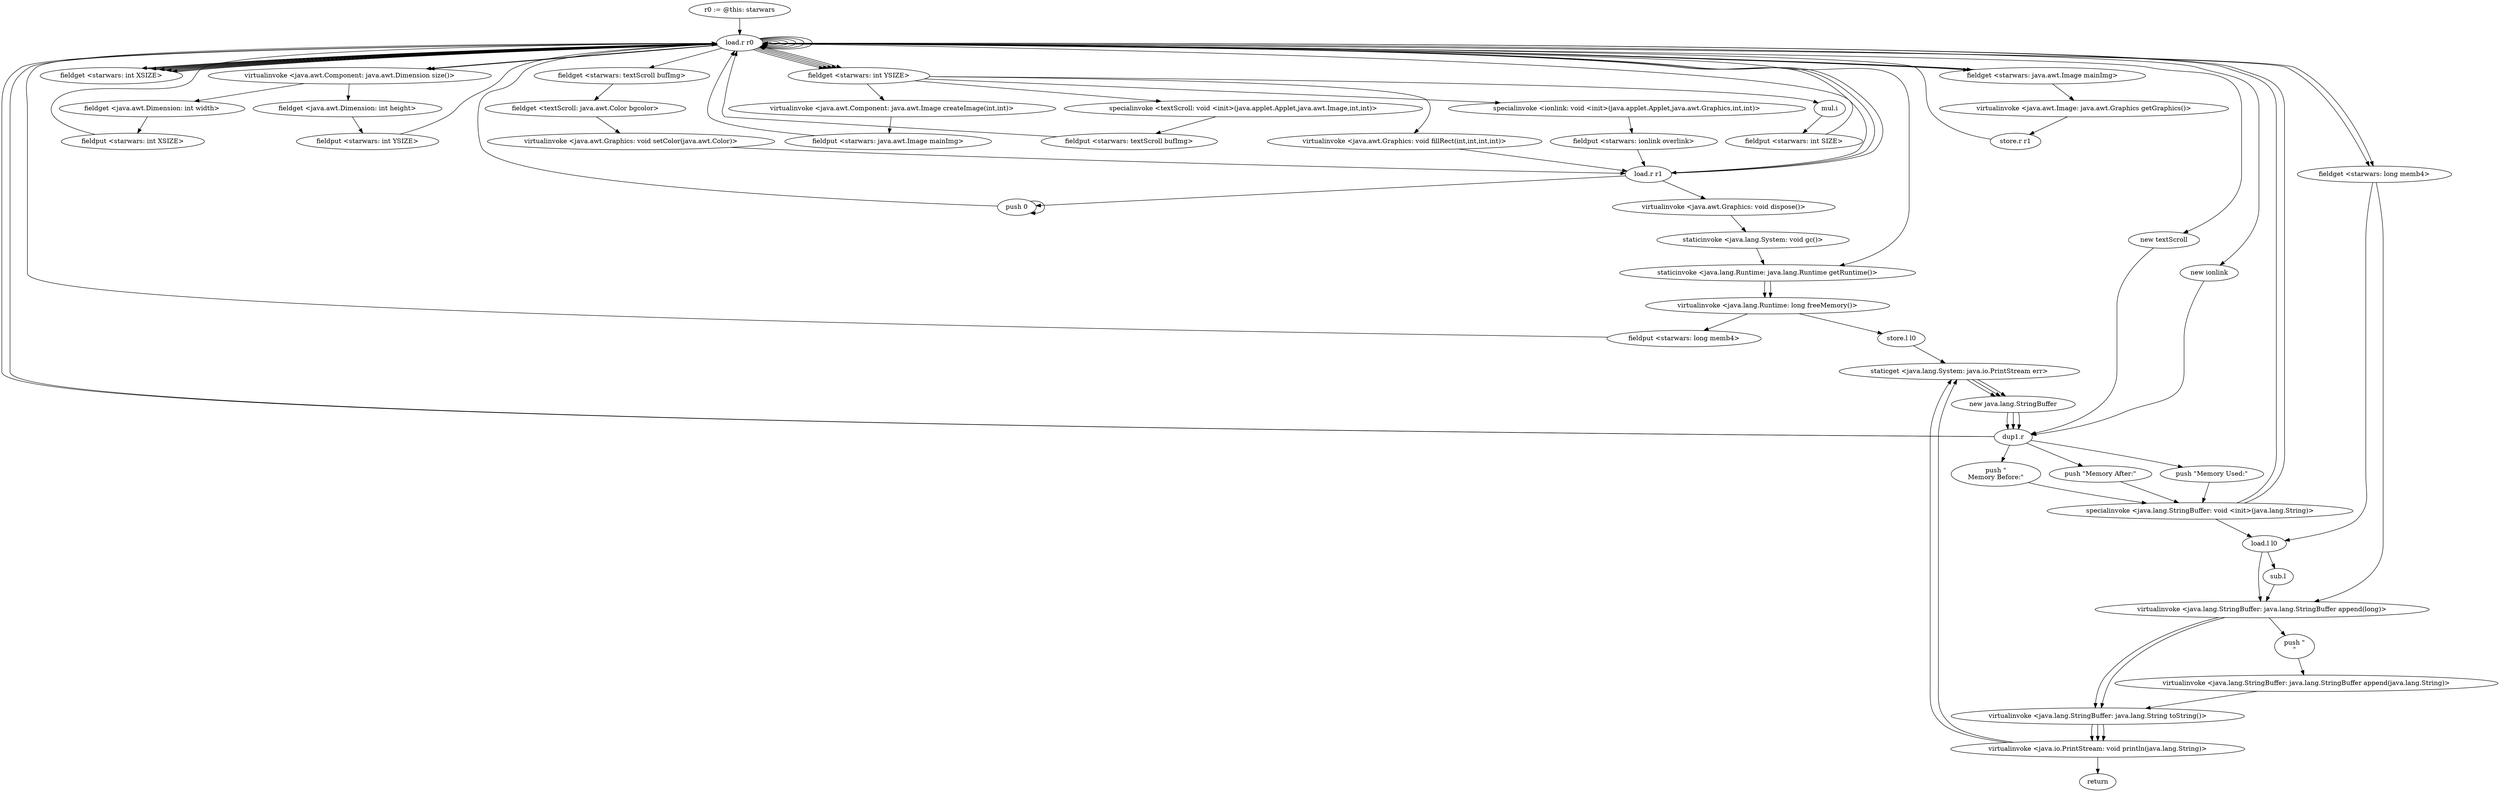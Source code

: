 digraph "" {
    "r0 := @this: starwars"
    "load.r r0"
    "r0 := @this: starwars"->"load.r r0";
    "staticinvoke <java.lang.Runtime: java.lang.Runtime getRuntime()>"
    "load.r r0"->"staticinvoke <java.lang.Runtime: java.lang.Runtime getRuntime()>";
    "virtualinvoke <java.lang.Runtime: long freeMemory()>"
    "staticinvoke <java.lang.Runtime: java.lang.Runtime getRuntime()>"->"virtualinvoke <java.lang.Runtime: long freeMemory()>";
    "fieldput <starwars: long memb4>"
    "virtualinvoke <java.lang.Runtime: long freeMemory()>"->"fieldput <starwars: long memb4>";
    "fieldput <starwars: long memb4>"->"load.r r0";
    "load.r r0"->"load.r r0";
    "virtualinvoke <java.awt.Component: java.awt.Dimension size()>"
    "load.r r0"->"virtualinvoke <java.awt.Component: java.awt.Dimension size()>";
    "fieldget <java.awt.Dimension: int width>"
    "virtualinvoke <java.awt.Component: java.awt.Dimension size()>"->"fieldget <java.awt.Dimension: int width>";
    "fieldput <starwars: int XSIZE>"
    "fieldget <java.awt.Dimension: int width>"->"fieldput <starwars: int XSIZE>";
    "fieldput <starwars: int XSIZE>"->"load.r r0";
    "load.r r0"->"load.r r0";
    "load.r r0"->"virtualinvoke <java.awt.Component: java.awt.Dimension size()>";
    "fieldget <java.awt.Dimension: int height>"
    "virtualinvoke <java.awt.Component: java.awt.Dimension size()>"->"fieldget <java.awt.Dimension: int height>";
    "fieldput <starwars: int YSIZE>"
    "fieldget <java.awt.Dimension: int height>"->"fieldput <starwars: int YSIZE>";
    "fieldput <starwars: int YSIZE>"->"load.r r0";
    "load.r r0"->"load.r r0";
    "fieldget <starwars: int XSIZE>"
    "load.r r0"->"fieldget <starwars: int XSIZE>";
    "fieldget <starwars: int XSIZE>"->"load.r r0";
    "fieldget <starwars: int YSIZE>"
    "load.r r0"->"fieldget <starwars: int YSIZE>";
    "mul.i"
    "fieldget <starwars: int YSIZE>"->"mul.i";
    "fieldput <starwars: int SIZE>"
    "mul.i"->"fieldput <starwars: int SIZE>";
    "fieldput <starwars: int SIZE>"->"load.r r0";
    "load.r r0"->"load.r r0";
    "load.r r0"->"load.r r0";
    "load.r r0"->"fieldget <starwars: int XSIZE>";
    "fieldget <starwars: int XSIZE>"->"load.r r0";
    "load.r r0"->"fieldget <starwars: int YSIZE>";
    "virtualinvoke <java.awt.Component: java.awt.Image createImage(int,int)>"
    "fieldget <starwars: int YSIZE>"->"virtualinvoke <java.awt.Component: java.awt.Image createImage(int,int)>";
    "fieldput <starwars: java.awt.Image mainImg>"
    "virtualinvoke <java.awt.Component: java.awt.Image createImage(int,int)>"->"fieldput <starwars: java.awt.Image mainImg>";
    "fieldput <starwars: java.awt.Image mainImg>"->"load.r r0";
    "fieldget <starwars: java.awt.Image mainImg>"
    "load.r r0"->"fieldget <starwars: java.awt.Image mainImg>";
    "virtualinvoke <java.awt.Image: java.awt.Graphics getGraphics()>"
    "fieldget <starwars: java.awt.Image mainImg>"->"virtualinvoke <java.awt.Image: java.awt.Graphics getGraphics()>";
    "store.r r1"
    "virtualinvoke <java.awt.Image: java.awt.Graphics getGraphics()>"->"store.r r1";
    "store.r r1"->"load.r r0";
    "new textScroll"
    "load.r r0"->"new textScroll";
    "dup1.r"
    "new textScroll"->"dup1.r";
    "dup1.r"->"load.r r0";
    "load.r r0"->"load.r r0";
    "load.r r0"->"fieldget <starwars: java.awt.Image mainImg>";
    "fieldget <starwars: java.awt.Image mainImg>"->"load.r r0";
    "load.r r0"->"fieldget <starwars: int XSIZE>";
    "fieldget <starwars: int XSIZE>"->"load.r r0";
    "load.r r0"->"fieldget <starwars: int YSIZE>";
    "specialinvoke <textScroll: void <init>(java.applet.Applet,java.awt.Image,int,int)>"
    "fieldget <starwars: int YSIZE>"->"specialinvoke <textScroll: void <init>(java.applet.Applet,java.awt.Image,int,int)>";
    "fieldput <starwars: textScroll bufImg>"
    "specialinvoke <textScroll: void <init>(java.applet.Applet,java.awt.Image,int,int)>"->"fieldput <starwars: textScroll bufImg>";
    "fieldput <starwars: textScroll bufImg>"->"load.r r0";
    "new ionlink"
    "load.r r0"->"new ionlink";
    "new ionlink"->"dup1.r";
    "dup1.r"->"load.r r0";
    "load.r r1"
    "load.r r0"->"load.r r1";
    "load.r r1"->"load.r r0";
    "load.r r0"->"fieldget <starwars: int XSIZE>";
    "fieldget <starwars: int XSIZE>"->"load.r r0";
    "load.r r0"->"fieldget <starwars: int YSIZE>";
    "specialinvoke <ionlink: void <init>(java.applet.Applet,java.awt.Graphics,int,int)>"
    "fieldget <starwars: int YSIZE>"->"specialinvoke <ionlink: void <init>(java.applet.Applet,java.awt.Graphics,int,int)>";
    "fieldput <starwars: ionlink overlink>"
    "specialinvoke <ionlink: void <init>(java.applet.Applet,java.awt.Graphics,int,int)>"->"fieldput <starwars: ionlink overlink>";
    "fieldput <starwars: ionlink overlink>"->"load.r r1";
    "load.r r1"->"load.r r0";
    "fieldget <starwars: textScroll bufImg>"
    "load.r r0"->"fieldget <starwars: textScroll bufImg>";
    "fieldget <textScroll: java.awt.Color bgcolor>"
    "fieldget <starwars: textScroll bufImg>"->"fieldget <textScroll: java.awt.Color bgcolor>";
    "virtualinvoke <java.awt.Graphics: void setColor(java.awt.Color)>"
    "fieldget <textScroll: java.awt.Color bgcolor>"->"virtualinvoke <java.awt.Graphics: void setColor(java.awt.Color)>";
    "virtualinvoke <java.awt.Graphics: void setColor(java.awt.Color)>"->"load.r r1";
    "push 0"
    "load.r r1"->"push 0";
    "push 0"->"push 0";
    "push 0"->"load.r r0";
    "load.r r0"->"fieldget <starwars: int XSIZE>";
    "fieldget <starwars: int XSIZE>"->"load.r r0";
    "load.r r0"->"fieldget <starwars: int YSIZE>";
    "virtualinvoke <java.awt.Graphics: void fillRect(int,int,int,int)>"
    "fieldget <starwars: int YSIZE>"->"virtualinvoke <java.awt.Graphics: void fillRect(int,int,int,int)>";
    "virtualinvoke <java.awt.Graphics: void fillRect(int,int,int,int)>"->"load.r r1";
    "virtualinvoke <java.awt.Graphics: void dispose()>"
    "load.r r1"->"virtualinvoke <java.awt.Graphics: void dispose()>";
    "staticinvoke <java.lang.System: void gc()>"
    "virtualinvoke <java.awt.Graphics: void dispose()>"->"staticinvoke <java.lang.System: void gc()>";
    "staticinvoke <java.lang.System: void gc()>"->"staticinvoke <java.lang.Runtime: java.lang.Runtime getRuntime()>";
    "staticinvoke <java.lang.Runtime: java.lang.Runtime getRuntime()>"->"virtualinvoke <java.lang.Runtime: long freeMemory()>";
    "store.l l0"
    "virtualinvoke <java.lang.Runtime: long freeMemory()>"->"store.l l0";
    "staticget <java.lang.System: java.io.PrintStream err>"
    "store.l l0"->"staticget <java.lang.System: java.io.PrintStream err>";
    "new java.lang.StringBuffer"
    "staticget <java.lang.System: java.io.PrintStream err>"->"new java.lang.StringBuffer";
    "new java.lang.StringBuffer"->"dup1.r";
    "push \"\nMemory Before:\""
    "dup1.r"->"push \"\nMemory Before:\"";
    "specialinvoke <java.lang.StringBuffer: void <init>(java.lang.String)>"
    "push \"\nMemory Before:\""->"specialinvoke <java.lang.StringBuffer: void <init>(java.lang.String)>";
    "specialinvoke <java.lang.StringBuffer: void <init>(java.lang.String)>"->"load.r r0";
    "fieldget <starwars: long memb4>"
    "load.r r0"->"fieldget <starwars: long memb4>";
    "virtualinvoke <java.lang.StringBuffer: java.lang.StringBuffer append(long)>"
    "fieldget <starwars: long memb4>"->"virtualinvoke <java.lang.StringBuffer: java.lang.StringBuffer append(long)>";
    "virtualinvoke <java.lang.StringBuffer: java.lang.String toString()>"
    "virtualinvoke <java.lang.StringBuffer: java.lang.StringBuffer append(long)>"->"virtualinvoke <java.lang.StringBuffer: java.lang.String toString()>";
    "virtualinvoke <java.io.PrintStream: void println(java.lang.String)>"
    "virtualinvoke <java.lang.StringBuffer: java.lang.String toString()>"->"virtualinvoke <java.io.PrintStream: void println(java.lang.String)>";
    "virtualinvoke <java.io.PrintStream: void println(java.lang.String)>"->"staticget <java.lang.System: java.io.PrintStream err>";
    "staticget <java.lang.System: java.io.PrintStream err>"->"new java.lang.StringBuffer";
    "new java.lang.StringBuffer"->"dup1.r";
    "push \"Memory After:\""
    "dup1.r"->"push \"Memory After:\"";
    "push \"Memory After:\""->"specialinvoke <java.lang.StringBuffer: void <init>(java.lang.String)>";
    "load.l l0"
    "specialinvoke <java.lang.StringBuffer: void <init>(java.lang.String)>"->"load.l l0";
    "load.l l0"->"virtualinvoke <java.lang.StringBuffer: java.lang.StringBuffer append(long)>";
    "virtualinvoke <java.lang.StringBuffer: java.lang.StringBuffer append(long)>"->"virtualinvoke <java.lang.StringBuffer: java.lang.String toString()>";
    "virtualinvoke <java.lang.StringBuffer: java.lang.String toString()>"->"virtualinvoke <java.io.PrintStream: void println(java.lang.String)>";
    "virtualinvoke <java.io.PrintStream: void println(java.lang.String)>"->"staticget <java.lang.System: java.io.PrintStream err>";
    "staticget <java.lang.System: java.io.PrintStream err>"->"new java.lang.StringBuffer";
    "new java.lang.StringBuffer"->"dup1.r";
    "push \"Memory Used:\""
    "dup1.r"->"push \"Memory Used:\"";
    "push \"Memory Used:\""->"specialinvoke <java.lang.StringBuffer: void <init>(java.lang.String)>";
    "specialinvoke <java.lang.StringBuffer: void <init>(java.lang.String)>"->"load.r r0";
    "load.r r0"->"fieldget <starwars: long memb4>";
    "fieldget <starwars: long memb4>"->"load.l l0";
    "sub.l"
    "load.l l0"->"sub.l";
    "sub.l"->"virtualinvoke <java.lang.StringBuffer: java.lang.StringBuffer append(long)>";
    "push \"\n\""
    "virtualinvoke <java.lang.StringBuffer: java.lang.StringBuffer append(long)>"->"push \"\n\"";
    "virtualinvoke <java.lang.StringBuffer: java.lang.StringBuffer append(java.lang.String)>"
    "push \"\n\""->"virtualinvoke <java.lang.StringBuffer: java.lang.StringBuffer append(java.lang.String)>";
    "virtualinvoke <java.lang.StringBuffer: java.lang.StringBuffer append(java.lang.String)>"->"virtualinvoke <java.lang.StringBuffer: java.lang.String toString()>";
    "virtualinvoke <java.lang.StringBuffer: java.lang.String toString()>"->"virtualinvoke <java.io.PrintStream: void println(java.lang.String)>";
    "return"
    "virtualinvoke <java.io.PrintStream: void println(java.lang.String)>"->"return";
}
